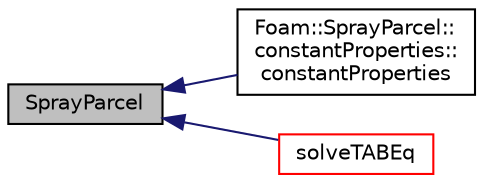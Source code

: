 digraph "SprayParcel"
{
  bgcolor="transparent";
  edge [fontname="Helvetica",fontsize="10",labelfontname="Helvetica",labelfontsize="10"];
  node [fontname="Helvetica",fontsize="10",shape=record];
  rankdir="LR";
  Node1 [label="SprayParcel",height=0.2,width=0.4,color="black", fillcolor="grey75", style="filled", fontcolor="black"];
  Node1 -> Node2 [dir="back",color="midnightblue",fontsize="10",style="solid",fontname="Helvetica"];
  Node2 [label="Foam::SprayParcel::\lconstantProperties::\lconstantProperties",height=0.2,width=0.4,color="black",URL="$a00379.html#a70c4cb52d6778a951ea9042fd47779f3",tooltip="Construct from components. "];
  Node1 -> Node3 [dir="back",color="midnightblue",fontsize="10",style="solid",fontname="Helvetica"];
  Node3 [label="solveTABEq",height=0.2,width=0.4,color="red",URL="$a02499.html#a7935951deed5d629b5c37f2fd23ef3ca",tooltip="Solve the TAB equation. "];
}
